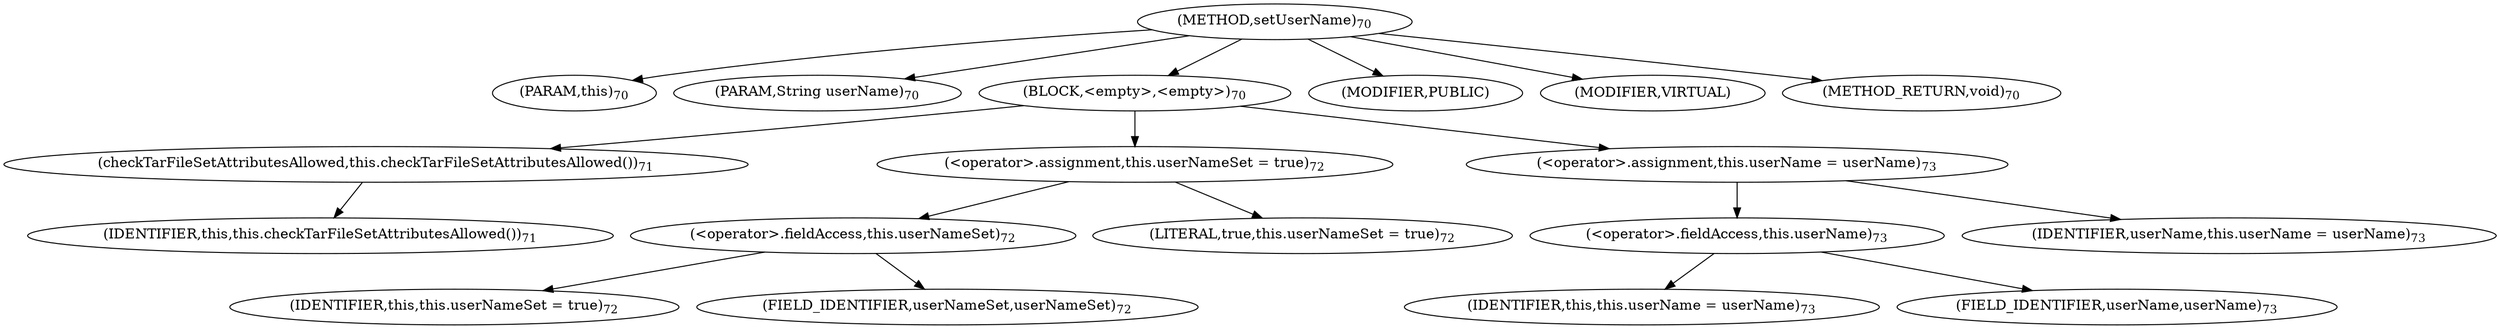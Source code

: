 digraph "setUserName" {  
"142" [label = <(METHOD,setUserName)<SUB>70</SUB>> ]
"10" [label = <(PARAM,this)<SUB>70</SUB>> ]
"143" [label = <(PARAM,String userName)<SUB>70</SUB>> ]
"144" [label = <(BLOCK,&lt;empty&gt;,&lt;empty&gt;)<SUB>70</SUB>> ]
"145" [label = <(checkTarFileSetAttributesAllowed,this.checkTarFileSetAttributesAllowed())<SUB>71</SUB>> ]
"9" [label = <(IDENTIFIER,this,this.checkTarFileSetAttributesAllowed())<SUB>71</SUB>> ]
"146" [label = <(&lt;operator&gt;.assignment,this.userNameSet = true)<SUB>72</SUB>> ]
"147" [label = <(&lt;operator&gt;.fieldAccess,this.userNameSet)<SUB>72</SUB>> ]
"148" [label = <(IDENTIFIER,this,this.userNameSet = true)<SUB>72</SUB>> ]
"149" [label = <(FIELD_IDENTIFIER,userNameSet,userNameSet)<SUB>72</SUB>> ]
"150" [label = <(LITERAL,true,this.userNameSet = true)<SUB>72</SUB>> ]
"151" [label = <(&lt;operator&gt;.assignment,this.userName = userName)<SUB>73</SUB>> ]
"152" [label = <(&lt;operator&gt;.fieldAccess,this.userName)<SUB>73</SUB>> ]
"11" [label = <(IDENTIFIER,this,this.userName = userName)<SUB>73</SUB>> ]
"153" [label = <(FIELD_IDENTIFIER,userName,userName)<SUB>73</SUB>> ]
"154" [label = <(IDENTIFIER,userName,this.userName = userName)<SUB>73</SUB>> ]
"155" [label = <(MODIFIER,PUBLIC)> ]
"156" [label = <(MODIFIER,VIRTUAL)> ]
"157" [label = <(METHOD_RETURN,void)<SUB>70</SUB>> ]
  "142" -> "10" 
  "142" -> "143" 
  "142" -> "144" 
  "142" -> "155" 
  "142" -> "156" 
  "142" -> "157" 
  "144" -> "145" 
  "144" -> "146" 
  "144" -> "151" 
  "145" -> "9" 
  "146" -> "147" 
  "146" -> "150" 
  "147" -> "148" 
  "147" -> "149" 
  "151" -> "152" 
  "151" -> "154" 
  "152" -> "11" 
  "152" -> "153" 
}

